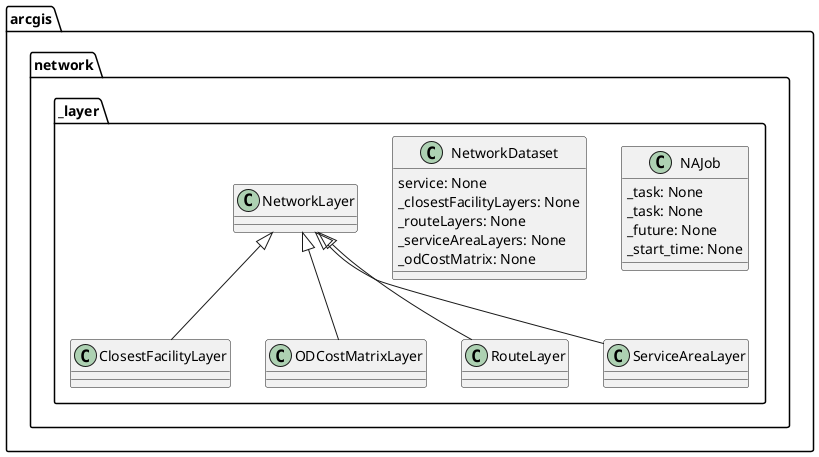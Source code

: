 @startuml
class arcgis.network._layer.ClosestFacilityLayer {
}
class arcgis.network._layer.NAJob {
  _task: None
  _task: None
  _future: None
  _start_time: None
}
class arcgis.network._layer.NetworkDataset {
  service: None
  _closestFacilityLayers: None
  _routeLayers: None
  _serviceAreaLayers: None
  _odCostMatrix: None
}
class arcgis.network._layer.NetworkLayer {
}
class arcgis.network._layer.ODCostMatrixLayer {
}
class arcgis.network._layer.RouteLayer {
}
class arcgis.network._layer.ServiceAreaLayer {
}
arcgis.network._layer.NetworkLayer <|-- arcgis.network._layer.ClosestFacilityLayer
arcgis.network._layer.NetworkLayer <|-- arcgis.network._layer.ODCostMatrixLayer
arcgis.network._layer.NetworkLayer <|-- arcgis.network._layer.RouteLayer
arcgis.network._layer.NetworkLayer <|-- arcgis.network._layer.ServiceAreaLayer
@enduml
